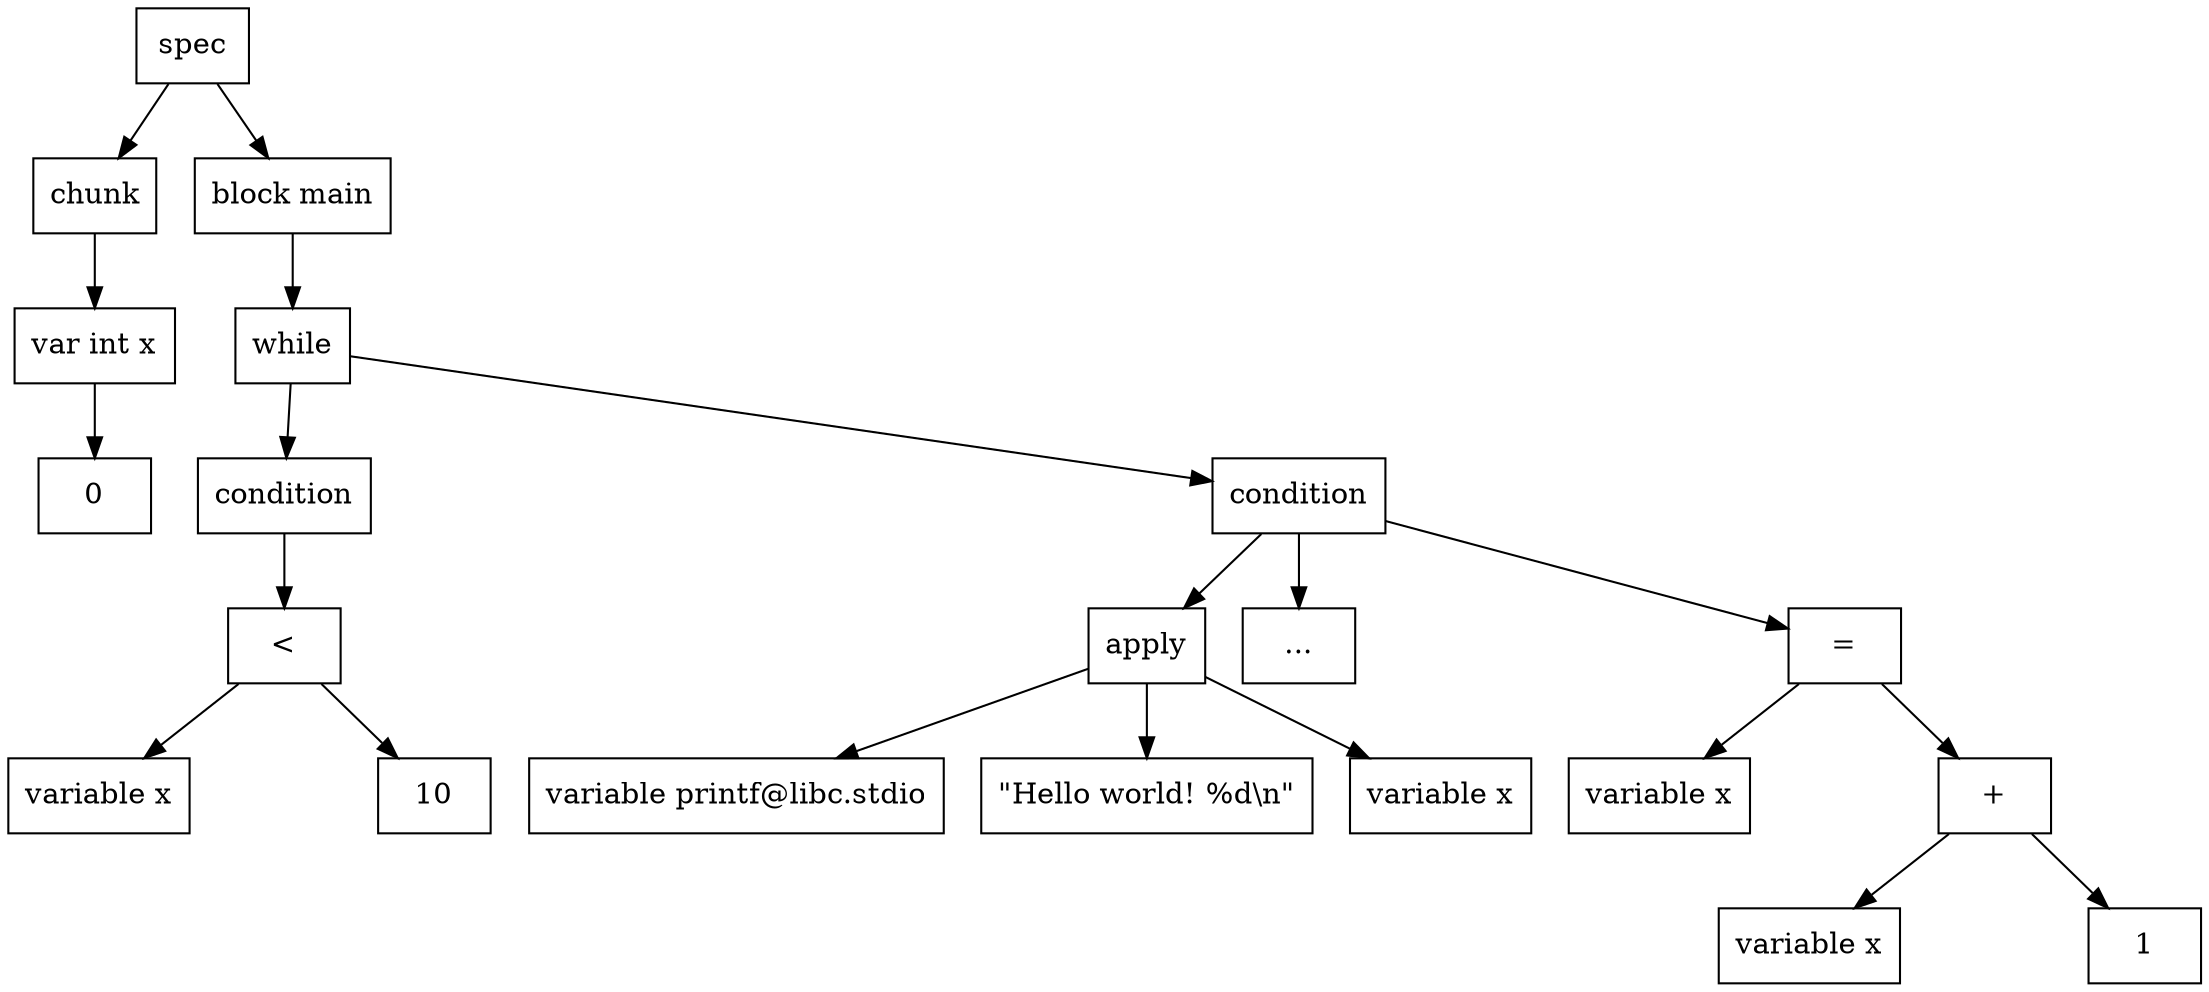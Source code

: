 digraph AST {
node [shape=box];
0 [label="spec"];
1 [label="chunk"];
2 [label="var int x"];
3 [label="0"];
2 -> 3;
1 -> 2 [weight=10];
0 -> 1;
4 [label="block main"];
5 [label="while"];
6 [label="condition"];
7 [label="<"];
8 [label="variable x"];
7 -> 8;
9 [style=invis];
7 -> 9 [weight=10, style=invis];
10 [label="10"];
7 -> 10;
6 -> 7 [weight=10];
5 -> 6;
11 [label="condition"];
12 [label="apply"];
13 [label="variable printf@libc.stdio"];
12 -> 13;
14 [label="\"Hello world! %d\\n\""];
12 -> 14 [weight=10];
15 [label="variable x"];
12 -> 15;
11 -> 12;
16 [label="..."];
11 -> 16 [weight=10];
17 [label="="];
18 [label="variable x"];
17 -> 18;
19 [style=invis];
17 -> 19 [weight=10, style=invis];
20 [label="+"];
21 [label="variable x"];
20 -> 21;
22 [style=invis];
20 -> 22 [weight=10, style=invis];
23 [label="1"];
20 -> 23;
17 -> 20;
11 -> 17;
5 -> 11;
4 -> 5 [weight=10];
0 -> 4;
}
